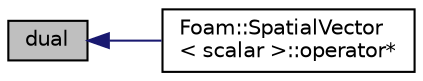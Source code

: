 digraph "dual"
{
  bgcolor="transparent";
  edge [fontname="Helvetica",fontsize="10",labelfontname="Helvetica",labelfontsize="10"];
  node [fontname="Helvetica",fontsize="10",shape=record];
  rankdir="LR";
  Node1 [label="dual",height=0.2,width=0.4,color="black", fillcolor="grey75", style="filled", fontcolor="black"];
  Node1 -> Node2 [dir="back",color="midnightblue",fontsize="10",style="solid",fontname="Helvetica"];
  Node2 [label="Foam::SpatialVector\l\< scalar \>::operator*",height=0.2,width=0.4,color="black",URL="$a29477.html#a051393020e0cf8d88e0953b9ff6fb714",tooltip="Return the dual spatial vector. "];
}
